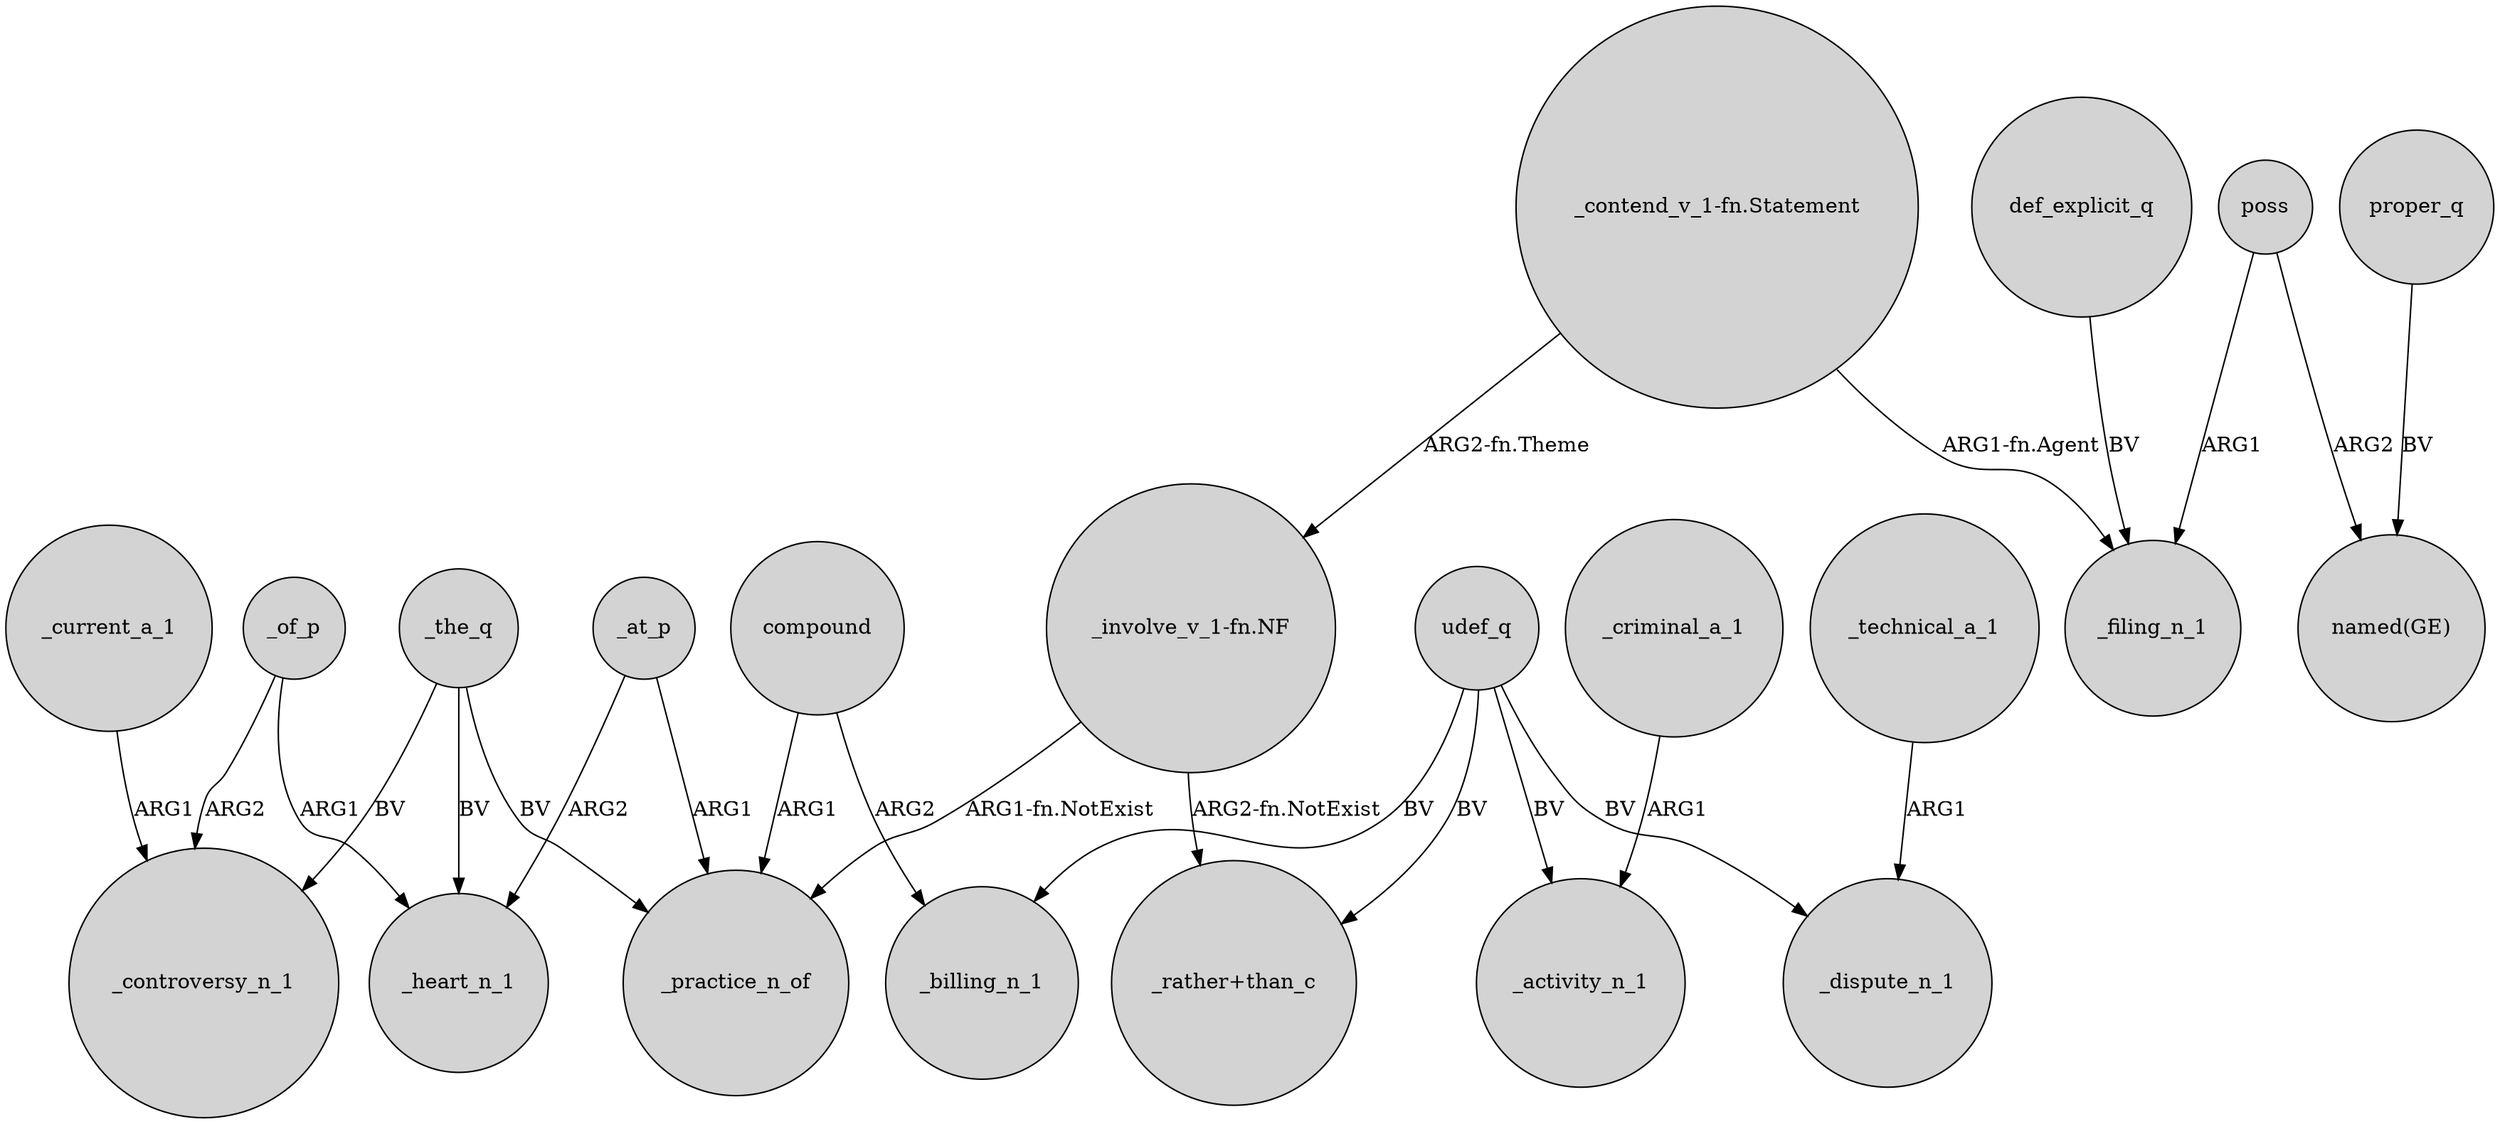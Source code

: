 digraph {
	node [shape=circle style=filled]
	_of_p -> _heart_n_1 [label=ARG1]
	_at_p -> _practice_n_of [label=ARG1]
	udef_q -> _dispute_n_1 [label=BV]
	udef_q -> _activity_n_1 [label=BV]
	_criminal_a_1 -> _activity_n_1 [label=ARG1]
	proper_q -> "named(GE)" [label=BV]
	_the_q -> _heart_n_1 [label=BV]
	compound -> _practice_n_of [label=ARG1]
	poss -> _filing_n_1 [label=ARG1]
	_at_p -> _heart_n_1 [label=ARG2]
	_current_a_1 -> _controversy_n_1 [label=ARG1]
	_of_p -> _controversy_n_1 [label=ARG2]
	_the_q -> _controversy_n_1 [label=BV]
	compound -> _billing_n_1 [label=ARG2]
	udef_q -> "_rather+than_c" [label=BV]
	def_explicit_q -> _filing_n_1 [label=BV]
	"_contend_v_1-fn.Statement" -> "_involve_v_1-fn.NF" [label="ARG2-fn.Theme"]
	udef_q -> _billing_n_1 [label=BV]
	_the_q -> _practice_n_of [label=BV]
	"_involve_v_1-fn.NF" -> _practice_n_of [label="ARG1-fn.NotExist"]
	"_involve_v_1-fn.NF" -> "_rather+than_c" [label="ARG2-fn.NotExist"]
	"_contend_v_1-fn.Statement" -> _filing_n_1 [label="ARG1-fn.Agent"]
	poss -> "named(GE)" [label=ARG2]
	_technical_a_1 -> _dispute_n_1 [label=ARG1]
}
